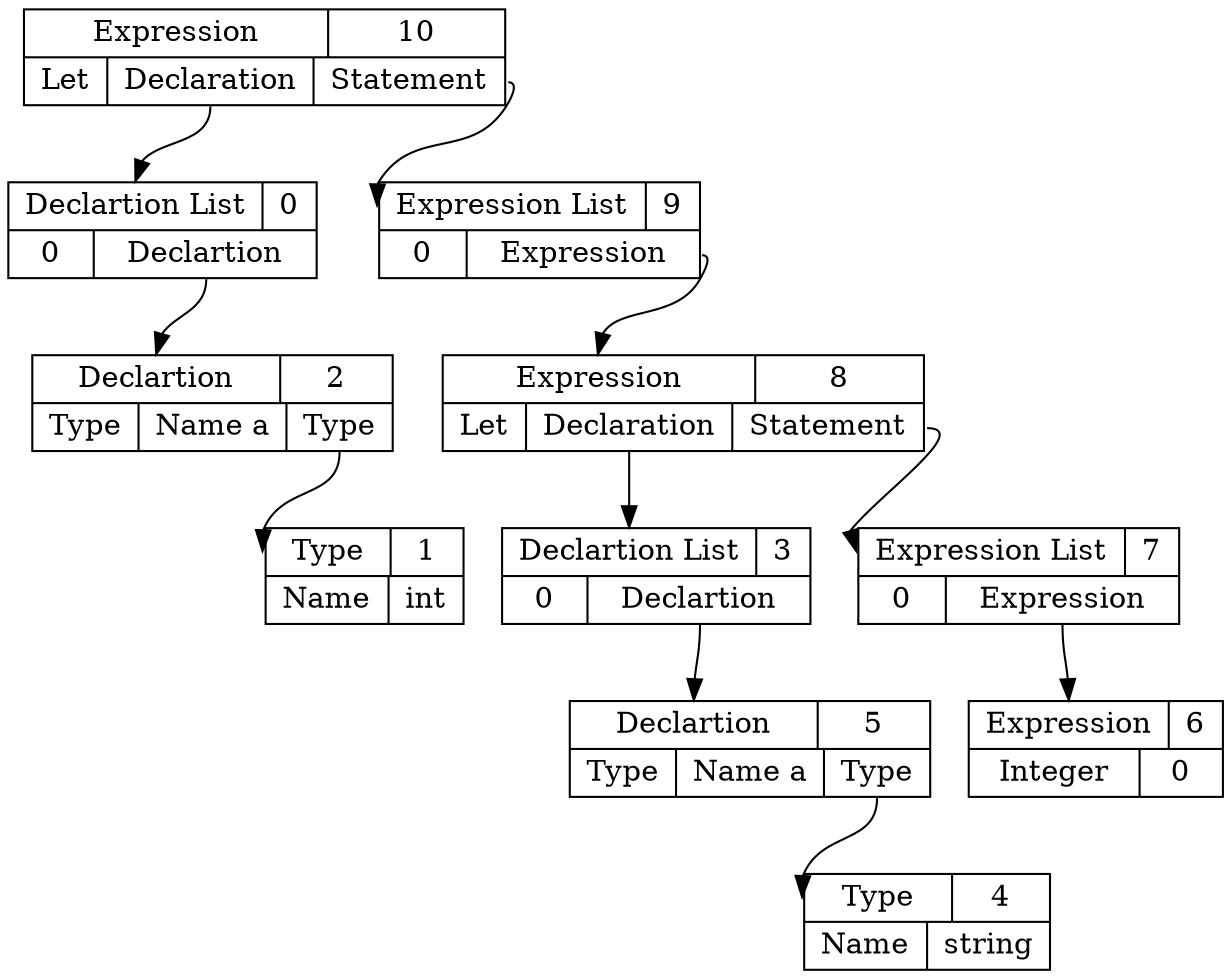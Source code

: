 digraph ast {
10 [shape=record, label="{ { <ptr> Expression | 10 } |{ Let | <dec> Declaration | <stmt> Statement } } "];
2 [shape=record, label="{ { <ptr> Declartion | 2 } | {Type | Name a | <ty> Type } }"];
1 [shape=record, label="{ { <ptr> Type | 1 } | { Name | int } } "];
2:ty -> 1:ptr;
0:pos0 -> 2:ptr;
0 [shape=record, label="{ { <ptr> Declartion List | 0 } | { 0 | <pos0> Declartion } }"];
10:dec -> 0:ptr
8 [shape=record, label="{ { <ptr> Expression | 8 } |{ Let | <dec> Declaration | <stmt> Statement } } "];
5 [shape=record, label="{ { <ptr> Declartion | 5 } | {Type | Name a | <ty> Type } }"];
4 [shape=record, label="{ { <ptr> Type | 4 } | { Name | string } } "];
5:ty -> 4:ptr;
3:pos0 -> 5:ptr;
3 [shape=record, label="{ { <ptr> Declartion List | 3 } | { 0 | <pos0> Declartion } }"];
8:dec -> 3:ptr
6 [shape=record, label="{ { <ptr> Expression | 6 } |{ Integer | 0 } }"];
7:pos0 -> 6:ptr;
7 [shape=record, label="{ { <ptr> Expression List | 7 } | { 0 | <pos0> Expression } }"];
8:stmt -> 7:ptr
9:pos0 -> 8:ptr;
9 [shape=record, label="{ { <ptr> Expression List | 9 } | { 0 | <pos0> Expression } }"];
10:stmt -> 9:ptr
}
